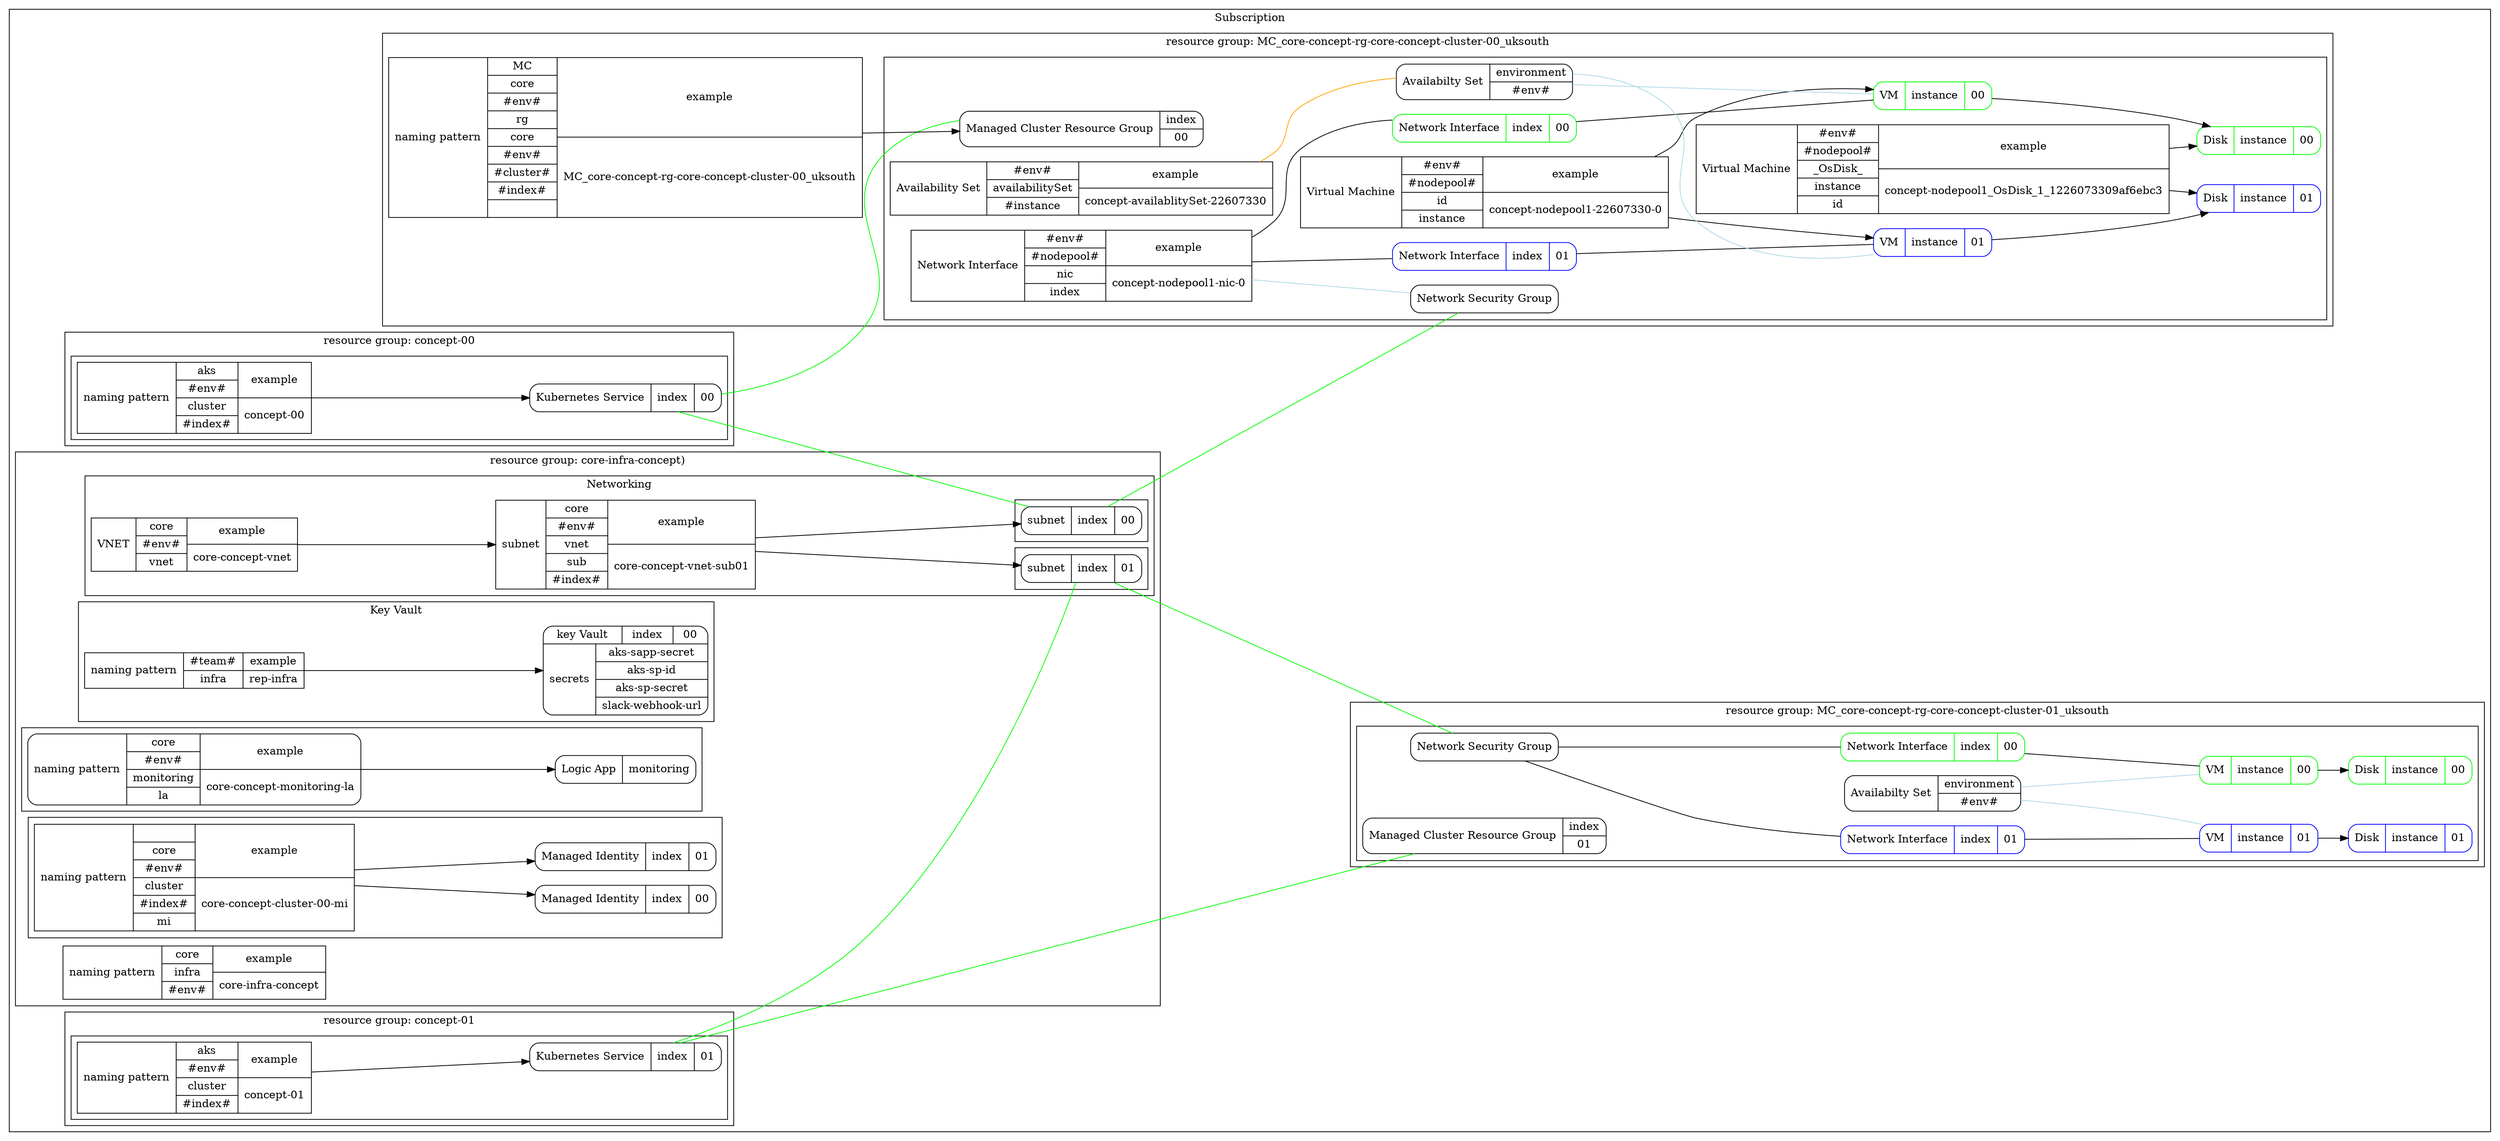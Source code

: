 digraph g {
    rankdir=LR;
    subgraph clusterSubscription {
        label = "Subscription";

        subgraph clusterEnvironmentRg{
            label = "resource group: core-infra-concept)";

            envPattern[shape=record label="{naming pattern|{core|infra|#env#}|{example|core-infra-concept}}"];

            subgraph clusterVNET{
                label = "Networking";

                vnetpattern[shape=record label="{VNET|{core|#env#|vnet}|{example|core-concept-vnet}}"];
                subpattern[shape=record label="{subnet|{core|#env#|vnet|sub|#index#}|{example|core-concept-vnet-sub01}}"];

                subgraph clusterSub00{
                    label = "";
                    subnet00[shape=Mrecord label="{subnet|{{index|00}}}"];
                }
                subgraph clusterSub01{
                    label = "";
                    subnet01[shape=Mrecord label="{subnet|{{index|01}}}"];
                }
                vnetpattern->subpattern;
                subpattern->subnet00;
                subpattern->subnet01;
            }
             subgraph clusterKeyvault {
                label = "Key Vault";
                kvpattern[shape=record label="{naming pattern|{#team#|infra}|{example|rep-infra}}"];

                kv00[shape=Mrecord label="{key Vault|{{index|00}}}|{secrets|{aks-sapp-secret|aks-sp-id|aks-sp-secret|slack-webhook-url}}}}"];
                kvpattern->kv00;
            }


            subgraph clusterMonitoringRg {
                label = "";
                LogicApp[shape=Mrecord label="{naming pattern|{core|#env#|monitoring|la}|{example|core-concept-monitoring-la}}"];
                mon00[shape=Mrecord label="{Logic App|monitoring}}}"];
                LogicApp->mon00;

            }  
            
            subgraph clusterManagedIdentity{
                label=""
                mipattern[shape=record label="{naming pattern|{|core|#env#|cluster|#index#|mi}|{example|core-concept-cluster-00-mi}}"];
                mi00[shape=Mrecord label="{Managed Identity|{{index|00}}}"];
                mipattern->mi00;
                mi01[shape=Mrecord label="{Managed Identity|{{index|01}}}"];
                mipattern->mi01;
            }
}

        subgraph clusterK800rg{
            label = "resource group: concept-00";
            subgraph clusterKubernatesService {
                label=""    
                k8pattern00[shape=record label="{naming pattern|{aks|#env#|cluster|#index#}|{example|concept-00}}"];
                k800[shape=Mrecord label="{Kubernetes Service|{{index|00}}}}"];
                k8pattern00->k800;
            }   
        }


        subgraph clusterK801rg{
            label = "resource group: concept-01";
            subgraph clusterKubernatesService {
                label=""
                k8pattern01[shape=record label="{naming pattern|{aks|#env#|cluster|#index#}|{example|concept-01}}"];
                k801[shape=Mrecord label="{Kubernetes Service|{{index|01}}}}"];
                k8pattern01->k801;
            }   
        }
  

        subgraph clusterManagedCluxterRg00 {
            label = "resource group: MC_core-concept-rg-core-concept-cluster-00_uksouth";
            mcpattern00[shape=record label="{naming pattern|{MC|core|#env#|rg|core|#env#|#cluster#|#index#|}|{example|MC_core-concept-rg-core-concept-cluster-00_uksouth}}"];
            mc00[shape=Mrecord label="{Managed Cluster Resource Group|{index|00}}}}"];
            mcpattern00->mc00;
            
            subgraph clusterk800 {
                label=""
                NSG00[shape=Mrecord label="{Network Security Group}}"];                                

                disk00[shape=record label="{Virtual Machine|{#env#|#nodepool#|_OsDisk_|instance|id}|{example|concept-nodepool1_OsDisk_1_1226073309af6ebc3}}"];
                disk0000[shape=Mrecord label="{Disk|{{instance|00}}}}";color=green];
                disk0001[shape=Mrecord label="{Disk|{{instance|01}}}}";color=blue];
                
                VM00[shape=record label="{Virtual Machine|{#env#|#nodepool#|id|instance}|{example|concept-nodepool1-22607330-0}}"];
                vm0000[shape=Mrecord label="{VM|{{instance|00}}}}";color=green];
                vm0001[shape=Mrecord label="{VM|{{instance|01}}}}";color=blue];
                VM00->vm0000;
                VM00->vm0001;
                disk00->disk0000;
                disk00->disk0001;
                vm0000->disk0000;
                vm0001->disk0001;

                NIC00[shape=record label="{Network Interface|{#env#|#nodepool#|nic|index}|{example|concept-nodepool1-nic-0}}"];

                nic0000[shape=Mrecord label="{Network Interface|{{index|00}}}}";color=green];
                nic0001[shape=Mrecord label="{Network Interface|{{index|01}}}}";color=blue];
                NIC00->nic0000[arrowhead=none]
                NIC00->nic0001[arrowhead=none]
                nic0000->vm0000[arrowhead=none]
                nic0001->vm0001[arrowhead=none]

                NIC00->NSG00[color=lightblue;arrowhead=none]

                AS00[shape=record label="{Availability Set|{#env#|availabilitySet|#instance}|{example|concept-availablitySet-22607330}}"];
                AS0000[shape=Mrecord label="{Availabilty Set|{environment|#env#}}}}"];
                AS00->AS0000[color=orange;arrowhead=none]
                
                AS0000->vm0000[color=lightblue;arrowhead=none]
                AS0000->vm0001[color=lightblue;arrowhead=none]

              

                k800->subnet00[color=green;arrowhead=none]
                k800->mc00[color=green;arrowhead=none]
                subnet00->NSG00[color=green;arrowhead=none]
            }
        }

 subgraph clusterManagedCluxterRg01 {
            label = "resource group: MC_core-concept-rg-core-concept-cluster-01_uksouth";
            mc01[shape=Mrecord label="{Managed Cluster Resource Group|{index|01}}}}"];
            
            subgraph clusterk801 {
                label=""
                NSG01[shape=Mrecord label="{Network Security Group}}"];                                

                disk0100[shape=Mrecord label="{Disk|{{instance|00}}}}";color=green];
                disk0101[shape=Mrecord label="{Disk|{{instance|01}}}}";color=blue];
                
                vm0100[shape=Mrecord label="{VM|{{instance|00}}}}";color=green];
                vm0101[shape=Mrecord label="{VM|{{instance|01}}}}";color=blue];
vm0100->disk0100
vm0101->disk0101

                nic0100[shape=Mrecord label="{Network Interface|{{index|00}}}}";color=green];
                nic0101[shape=Mrecord label="{Network Interface|{{index|01}}}}";color=blue];
                NSG01->nic0100[arrowhead=none]
                NSG01->nic0101[arrowhead=none]
                nic0100->vm0100[arrowhead=none]
                nic0101->vm0101[arrowhead=none]


                AS0100[shape=Mrecord label="{Availabilty Set|{environment|#env#}}}}"];
                
                AS0100->vm0100[color=lightblue;arrowhead=none]
                AS0100->vm0101[color=lightblue;arrowhead=none]


                k801->subnet01[color=green;arrowhead=none]
                k801->mc01[color=green;arrowhead=none]
                subnet01->NSG01[color=green;arrowhead=none]

            }
        }
    }
}
